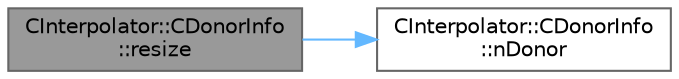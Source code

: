 digraph "CInterpolator::CDonorInfo::resize"
{
 // LATEX_PDF_SIZE
  bgcolor="transparent";
  edge [fontname=Helvetica,fontsize=10,labelfontname=Helvetica,labelfontsize=10];
  node [fontname=Helvetica,fontsize=10,shape=box,height=0.2,width=0.4];
  rankdir="LR";
  Node1 [id="Node000001",label="CInterpolator::CDonorInfo\l::resize",height=0.2,width=0.4,color="gray40", fillcolor="grey60", style="filled", fontcolor="black",tooltip=" "];
  Node1 -> Node2 [id="edge1_Node000001_Node000002",color="steelblue1",style="solid",tooltip=" "];
  Node2 [id="Node000002",label="CInterpolator::CDonorInfo\l::nDonor",height=0.2,width=0.4,color="grey40", fillcolor="white", style="filled",URL="$structCInterpolator_1_1CDonorInfo.html#ad951b3041016cbbadd3015fe00b032a9",tooltip=" "];
}
